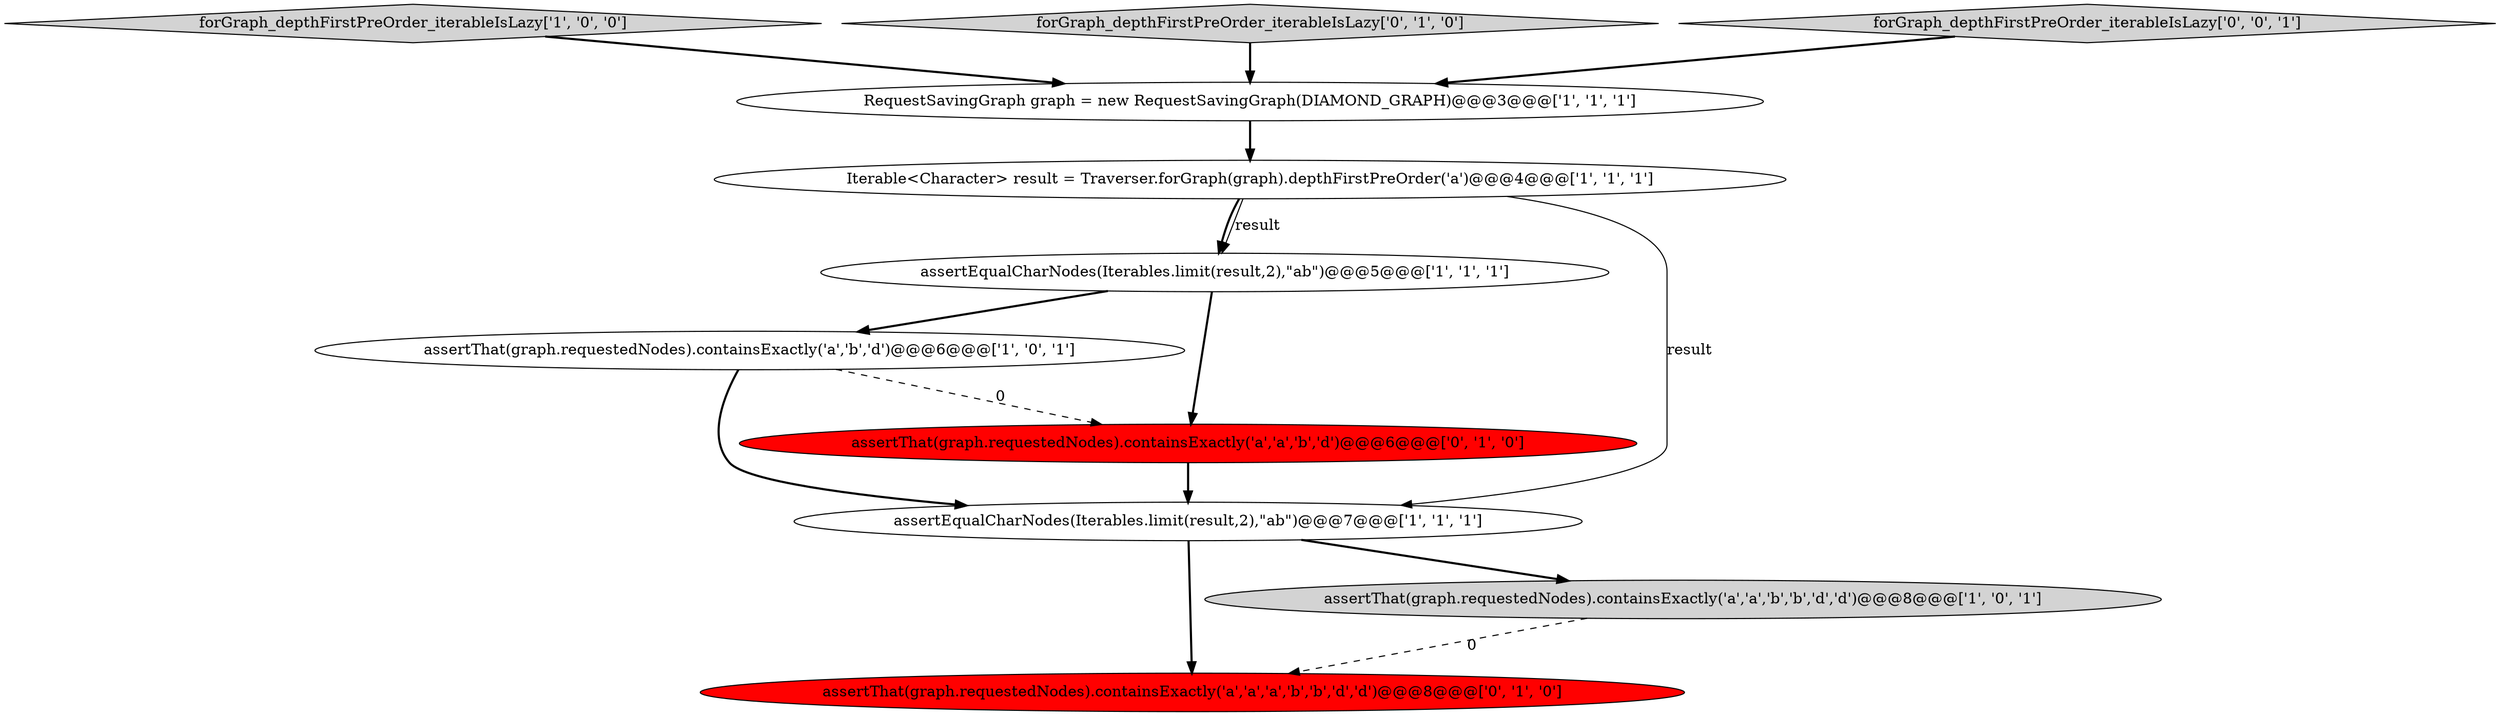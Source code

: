 digraph {
1 [style = filled, label = "forGraph_depthFirstPreOrder_iterableIsLazy['1', '0', '0']", fillcolor = lightgray, shape = diamond image = "AAA0AAABBB1BBB"];
4 [style = filled, label = "RequestSavingGraph graph = new RequestSavingGraph(DIAMOND_GRAPH)@@@3@@@['1', '1', '1']", fillcolor = white, shape = ellipse image = "AAA0AAABBB1BBB"];
6 [style = filled, label = "assertThat(graph.requestedNodes).containsExactly('a','b','d')@@@6@@@['1', '0', '1']", fillcolor = white, shape = ellipse image = "AAA0AAABBB1BBB"];
3 [style = filled, label = "assertEqualCharNodes(Iterables.limit(result,2),\"ab\")@@@5@@@['1', '1', '1']", fillcolor = white, shape = ellipse image = "AAA0AAABBB1BBB"];
9 [style = filled, label = "forGraph_depthFirstPreOrder_iterableIsLazy['0', '1', '0']", fillcolor = lightgray, shape = diamond image = "AAA0AAABBB2BBB"];
2 [style = filled, label = "assertEqualCharNodes(Iterables.limit(result,2),\"ab\")@@@7@@@['1', '1', '1']", fillcolor = white, shape = ellipse image = "AAA0AAABBB1BBB"];
0 [style = filled, label = "Iterable<Character> result = Traverser.forGraph(graph).depthFirstPreOrder('a')@@@4@@@['1', '1', '1']", fillcolor = white, shape = ellipse image = "AAA0AAABBB1BBB"];
10 [style = filled, label = "forGraph_depthFirstPreOrder_iterableIsLazy['0', '0', '1']", fillcolor = lightgray, shape = diamond image = "AAA0AAABBB3BBB"];
8 [style = filled, label = "assertThat(graph.requestedNodes).containsExactly('a','a','a','b','b','d','d')@@@8@@@['0', '1', '0']", fillcolor = red, shape = ellipse image = "AAA1AAABBB2BBB"];
7 [style = filled, label = "assertThat(graph.requestedNodes).containsExactly('a','a','b','d')@@@6@@@['0', '1', '0']", fillcolor = red, shape = ellipse image = "AAA1AAABBB2BBB"];
5 [style = filled, label = "assertThat(graph.requestedNodes).containsExactly('a','a','b','b','d','d')@@@8@@@['1', '0', '1']", fillcolor = lightgray, shape = ellipse image = "AAA0AAABBB1BBB"];
0->3 [style = bold, label=""];
5->8 [style = dashed, label="0"];
3->6 [style = bold, label=""];
1->4 [style = bold, label=""];
0->2 [style = solid, label="result"];
3->7 [style = bold, label=""];
7->2 [style = bold, label=""];
6->7 [style = dashed, label="0"];
2->8 [style = bold, label=""];
9->4 [style = bold, label=""];
4->0 [style = bold, label=""];
2->5 [style = bold, label=""];
0->3 [style = solid, label="result"];
6->2 [style = bold, label=""];
10->4 [style = bold, label=""];
}
